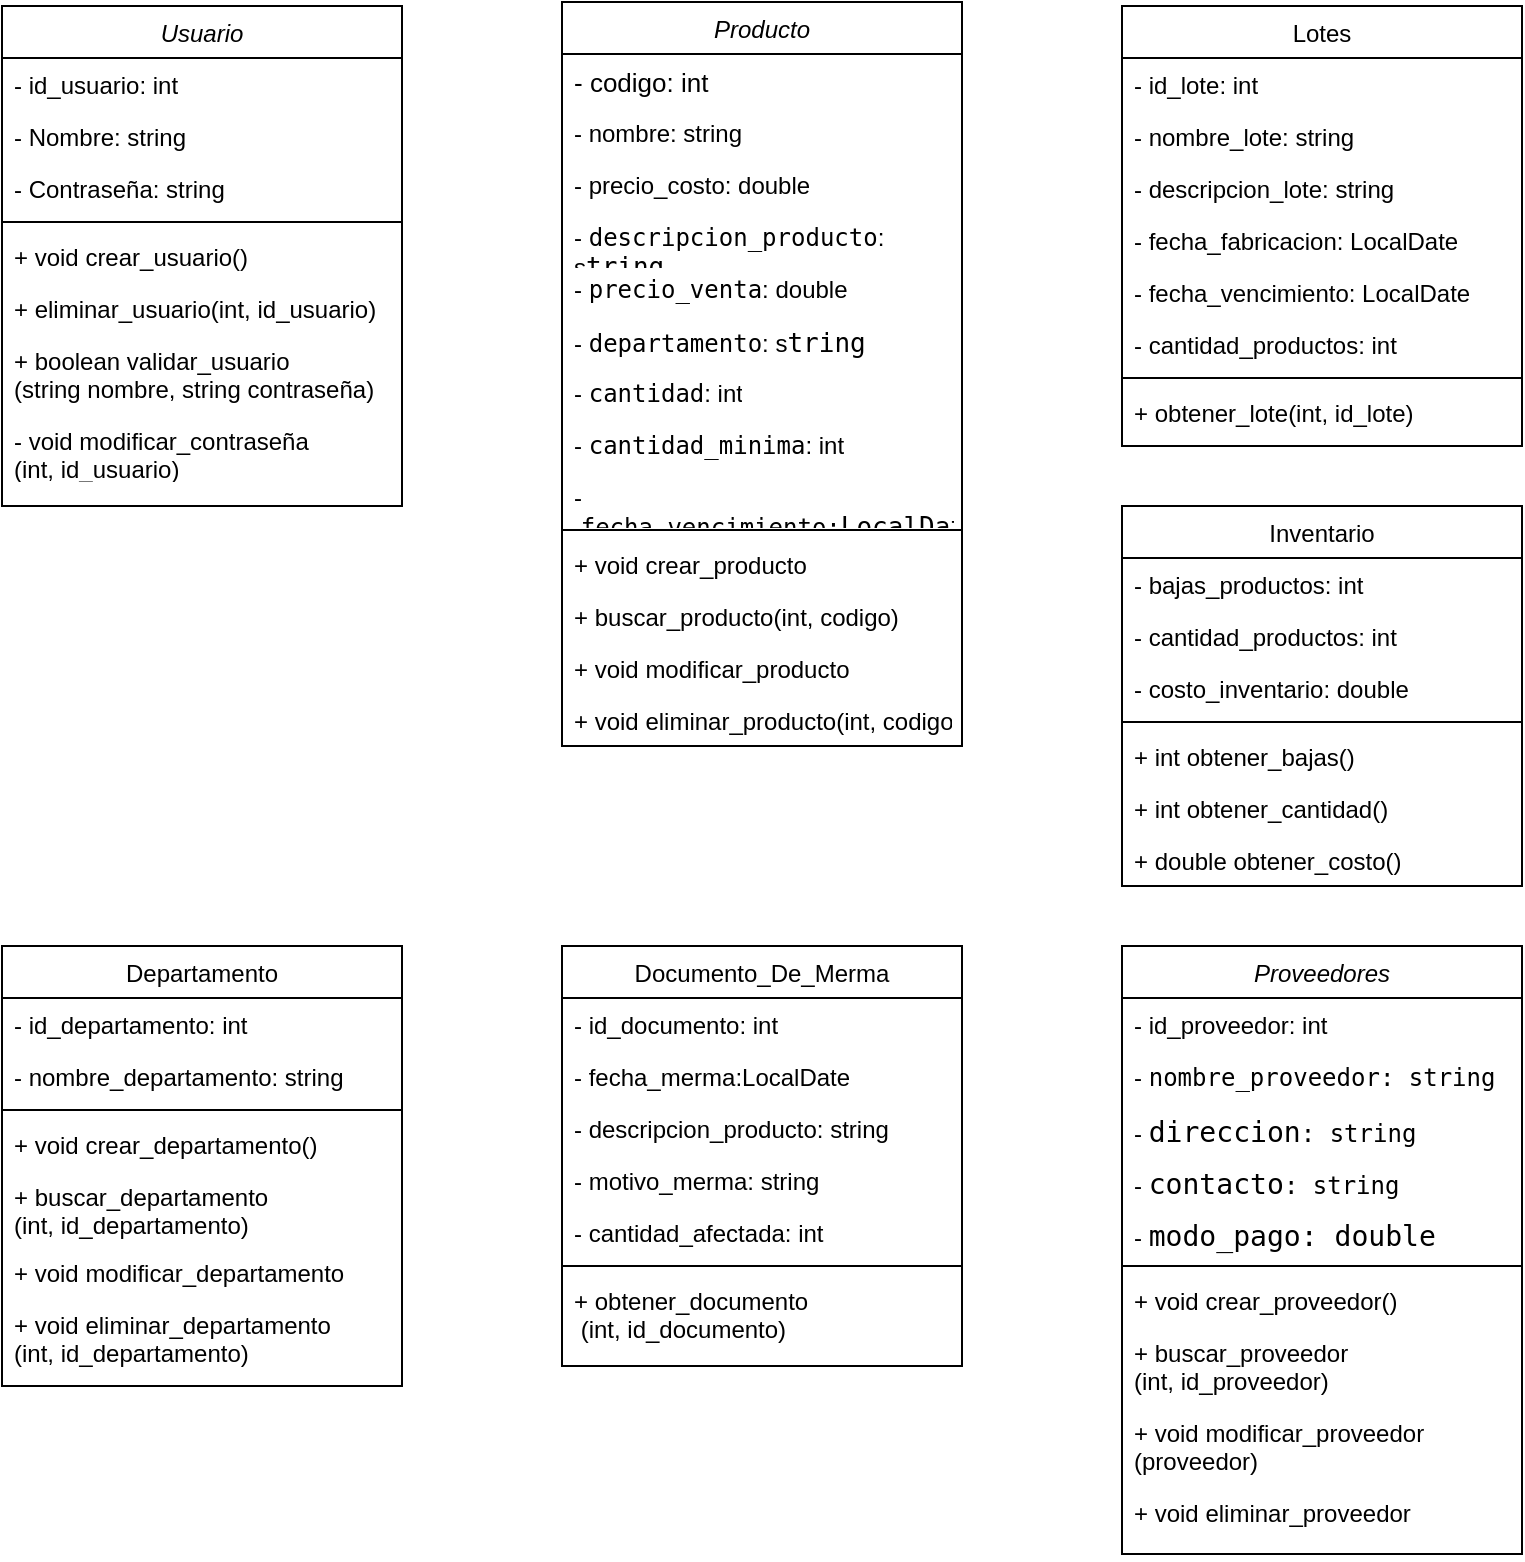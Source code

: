 <mxfile version="24.8.6">
  <diagram id="C5RBs43oDa-KdzZeNtuy" name="Page-1">
    <mxGraphModel dx="756" dy="388" grid="1" gridSize="10" guides="1" tooltips="1" connect="1" arrows="1" fold="1" page="1" pageScale="1" pageWidth="827" pageHeight="1169" math="0" shadow="0">
      <root>
        <mxCell id="WIyWlLk6GJQsqaUBKTNV-0" />
        <mxCell id="WIyWlLk6GJQsqaUBKTNV-1" parent="WIyWlLk6GJQsqaUBKTNV-0" />
        <mxCell id="zkfFHV4jXpPFQw0GAbJ--0" value="Usuario" style="swimlane;fontStyle=2;align=center;verticalAlign=top;childLayout=stackLayout;horizontal=1;startSize=26;horizontalStack=0;resizeParent=1;resizeLast=0;collapsible=1;marginBottom=0;rounded=0;shadow=0;strokeWidth=1;" parent="WIyWlLk6GJQsqaUBKTNV-1" vertex="1">
          <mxGeometry x="40" y="40" width="200" height="250" as="geometry">
            <mxRectangle x="230" y="140" width="160" height="26" as="alternateBounds" />
          </mxGeometry>
        </mxCell>
        <mxCell id="zkfFHV4jXpPFQw0GAbJ--1" value="- id_usuario: int" style="text;align=left;verticalAlign=top;spacingLeft=4;spacingRight=4;overflow=hidden;rotatable=0;points=[[0,0.5],[1,0.5]];portConstraint=eastwest;" parent="zkfFHV4jXpPFQw0GAbJ--0" vertex="1">
          <mxGeometry y="26" width="200" height="26" as="geometry" />
        </mxCell>
        <mxCell id="zkfFHV4jXpPFQw0GAbJ--2" value="- Nombre: string" style="text;align=left;verticalAlign=top;spacingLeft=4;spacingRight=4;overflow=hidden;rotatable=0;points=[[0,0.5],[1,0.5]];portConstraint=eastwest;rounded=0;shadow=0;html=0;" parent="zkfFHV4jXpPFQw0GAbJ--0" vertex="1">
          <mxGeometry y="52" width="200" height="26" as="geometry" />
        </mxCell>
        <mxCell id="zkfFHV4jXpPFQw0GAbJ--3" value="- Contraseña: string" style="text;align=left;verticalAlign=top;spacingLeft=4;spacingRight=4;overflow=hidden;rotatable=0;points=[[0,0.5],[1,0.5]];portConstraint=eastwest;rounded=0;shadow=0;html=0;" parent="zkfFHV4jXpPFQw0GAbJ--0" vertex="1">
          <mxGeometry y="78" width="200" height="26" as="geometry" />
        </mxCell>
        <mxCell id="zkfFHV4jXpPFQw0GAbJ--4" value="" style="line;html=1;strokeWidth=1;align=left;verticalAlign=middle;spacingTop=-1;spacingLeft=3;spacingRight=3;rotatable=0;labelPosition=right;points=[];portConstraint=eastwest;" parent="zkfFHV4jXpPFQw0GAbJ--0" vertex="1">
          <mxGeometry y="104" width="200" height="8" as="geometry" />
        </mxCell>
        <mxCell id="AEPmpZOli4dW2N7cKXhk-19" value="+ void crear_usuario()" style="text;align=left;verticalAlign=top;spacingLeft=4;spacingRight=4;overflow=hidden;rotatable=0;points=[[0,0.5],[1,0.5]];portConstraint=eastwest;" parent="zkfFHV4jXpPFQw0GAbJ--0" vertex="1">
          <mxGeometry y="112" width="200" height="26" as="geometry" />
        </mxCell>
        <mxCell id="AEPmpZOli4dW2N7cKXhk-24" value="+ eliminar_usuario(int, id_usuario)" style="text;align=left;verticalAlign=top;spacingLeft=4;spacingRight=4;overflow=hidden;rotatable=0;points=[[0,0.5],[1,0.5]];portConstraint=eastwest;" parent="zkfFHV4jXpPFQw0GAbJ--0" vertex="1">
          <mxGeometry y="138" width="200" height="26" as="geometry" />
        </mxCell>
        <mxCell id="AEPmpZOli4dW2N7cKXhk-25" value="+ boolean validar_usuario &#xa;(string nombre, string contraseña)" style="text;align=left;verticalAlign=top;spacingLeft=4;spacingRight=4;overflow=hidden;rotatable=0;points=[[0,0.5],[1,0.5]];portConstraint=eastwest;" parent="zkfFHV4jXpPFQw0GAbJ--0" vertex="1">
          <mxGeometry y="164" width="200" height="40" as="geometry" />
        </mxCell>
        <mxCell id="AEPmpZOli4dW2N7cKXhk-23" value="- void modificar_contraseña&#xa;(int, id_usuario)" style="text;align=left;verticalAlign=top;spacingLeft=4;spacingRight=4;overflow=hidden;rotatable=0;points=[[0,0.5],[1,0.5]];portConstraint=eastwest;" parent="zkfFHV4jXpPFQw0GAbJ--0" vertex="1">
          <mxGeometry y="204" width="200" height="30" as="geometry" />
        </mxCell>
        <mxCell id="zkfFHV4jXpPFQw0GAbJ--6" value="Documento_De_Merma" style="swimlane;fontStyle=0;align=center;verticalAlign=top;childLayout=stackLayout;horizontal=1;startSize=26;horizontalStack=0;resizeParent=1;resizeLast=0;collapsible=1;marginBottom=0;rounded=0;shadow=0;strokeWidth=1;" parent="WIyWlLk6GJQsqaUBKTNV-1" vertex="1">
          <mxGeometry x="320" y="510" width="200" height="210" as="geometry">
            <mxRectangle x="130" y="380" width="160" height="26" as="alternateBounds" />
          </mxGeometry>
        </mxCell>
        <mxCell id="zkfFHV4jXpPFQw0GAbJ--7" value="- id_documento: int" style="text;align=left;verticalAlign=top;spacingLeft=4;spacingRight=4;overflow=hidden;rotatable=0;points=[[0,0.5],[1,0.5]];portConstraint=eastwest;" parent="zkfFHV4jXpPFQw0GAbJ--6" vertex="1">
          <mxGeometry y="26" width="200" height="26" as="geometry" />
        </mxCell>
        <mxCell id="PkGunIE6QeiL3xr68-80-14" value="- fecha_merma:LocalDate" style="text;align=left;verticalAlign=top;spacingLeft=4;spacingRight=4;overflow=hidden;rotatable=0;points=[[0,0.5],[1,0.5]];portConstraint=eastwest;" parent="zkfFHV4jXpPFQw0GAbJ--6" vertex="1">
          <mxGeometry y="52" width="200" height="26" as="geometry" />
        </mxCell>
        <mxCell id="PkGunIE6QeiL3xr68-80-15" value="- descripcion_producto: string" style="text;align=left;verticalAlign=top;spacingLeft=4;spacingRight=4;overflow=hidden;rotatable=0;points=[[0,0.5],[1,0.5]];portConstraint=eastwest;" parent="zkfFHV4jXpPFQw0GAbJ--6" vertex="1">
          <mxGeometry y="78" width="200" height="26" as="geometry" />
        </mxCell>
        <mxCell id="PkGunIE6QeiL3xr68-80-16" value="- motivo_merma: string" style="text;align=left;verticalAlign=top;spacingLeft=4;spacingRight=4;overflow=hidden;rotatable=0;points=[[0,0.5],[1,0.5]];portConstraint=eastwest;" parent="zkfFHV4jXpPFQw0GAbJ--6" vertex="1">
          <mxGeometry y="104" width="200" height="26" as="geometry" />
        </mxCell>
        <mxCell id="PkGunIE6QeiL3xr68-80-13" value="- cantidad_afectada: int" style="text;align=left;verticalAlign=top;spacingLeft=4;spacingRight=4;overflow=hidden;rotatable=0;points=[[0,0.5],[1,0.5]];portConstraint=eastwest;" parent="zkfFHV4jXpPFQw0GAbJ--6" vertex="1">
          <mxGeometry y="130" width="200" height="26" as="geometry" />
        </mxCell>
        <mxCell id="zkfFHV4jXpPFQw0GAbJ--9" value="" style="line;html=1;strokeWidth=1;align=left;verticalAlign=middle;spacingTop=-1;spacingLeft=3;spacingRight=3;rotatable=0;labelPosition=right;points=[];portConstraint=eastwest;" parent="zkfFHV4jXpPFQw0GAbJ--6" vertex="1">
          <mxGeometry y="156" width="200" height="8" as="geometry" />
        </mxCell>
        <mxCell id="zkfFHV4jXpPFQw0GAbJ--10" value="+ obtener_documento &#xa; (int, id_documento)" style="text;align=left;verticalAlign=top;spacingLeft=4;spacingRight=4;overflow=hidden;rotatable=0;points=[[0,0.5],[1,0.5]];portConstraint=eastwest;fontStyle=0" parent="zkfFHV4jXpPFQw0GAbJ--6" vertex="1">
          <mxGeometry y="164" width="200" height="46" as="geometry" />
        </mxCell>
        <mxCell id="AEPmpZOli4dW2N7cKXhk-31" value="Inventario" style="swimlane;fontStyle=0;align=center;verticalAlign=top;childLayout=stackLayout;horizontal=1;startSize=26;horizontalStack=0;resizeParent=1;resizeLast=0;collapsible=1;marginBottom=0;rounded=0;shadow=0;strokeWidth=1;" parent="WIyWlLk6GJQsqaUBKTNV-1" vertex="1">
          <mxGeometry x="600" y="290" width="200" height="190" as="geometry">
            <mxRectangle x="130" y="380" width="160" height="26" as="alternateBounds" />
          </mxGeometry>
        </mxCell>
        <mxCell id="AEPmpZOli4dW2N7cKXhk-32" value="- bajas_productos: int" style="text;align=left;verticalAlign=top;spacingLeft=4;spacingRight=4;overflow=hidden;rotatable=0;points=[[0,0.5],[1,0.5]];portConstraint=eastwest;" parent="AEPmpZOli4dW2N7cKXhk-31" vertex="1">
          <mxGeometry y="26" width="200" height="26" as="geometry" />
        </mxCell>
        <mxCell id="PkGunIE6QeiL3xr68-80-6" value="- cantidad_productos: int" style="text;align=left;verticalAlign=top;spacingLeft=4;spacingRight=4;overflow=hidden;rotatable=0;points=[[0,0.5],[1,0.5]];portConstraint=eastwest;" parent="AEPmpZOli4dW2N7cKXhk-31" vertex="1">
          <mxGeometry y="52" width="200" height="26" as="geometry" />
        </mxCell>
        <mxCell id="PkGunIE6QeiL3xr68-80-5" value="- costo_inventario: double" style="text;align=left;verticalAlign=top;spacingLeft=4;spacingRight=4;overflow=hidden;rotatable=0;points=[[0,0.5],[1,0.5]];portConstraint=eastwest;" parent="AEPmpZOli4dW2N7cKXhk-31" vertex="1">
          <mxGeometry y="78" width="200" height="26" as="geometry" />
        </mxCell>
        <mxCell id="AEPmpZOli4dW2N7cKXhk-33" value="" style="line;html=1;strokeWidth=1;align=left;verticalAlign=middle;spacingTop=-1;spacingLeft=3;spacingRight=3;rotatable=0;labelPosition=right;points=[];portConstraint=eastwest;" parent="AEPmpZOli4dW2N7cKXhk-31" vertex="1">
          <mxGeometry y="104" width="200" height="8" as="geometry" />
        </mxCell>
        <mxCell id="AEPmpZOli4dW2N7cKXhk-34" value="+ int obtener_bajas()" style="text;align=left;verticalAlign=top;spacingLeft=4;spacingRight=4;overflow=hidden;rotatable=0;points=[[0,0.5],[1,0.5]];portConstraint=eastwest;fontStyle=0" parent="AEPmpZOli4dW2N7cKXhk-31" vertex="1">
          <mxGeometry y="112" width="200" height="26" as="geometry" />
        </mxCell>
        <mxCell id="AEPmpZOli4dW2N7cKXhk-35" value="+ int obtener_cantidad()" style="text;align=left;verticalAlign=top;spacingLeft=4;spacingRight=4;overflow=hidden;rotatable=0;points=[[0,0.5],[1,0.5]];portConstraint=eastwest;" parent="AEPmpZOli4dW2N7cKXhk-31" vertex="1">
          <mxGeometry y="138" width="200" height="26" as="geometry" />
        </mxCell>
        <mxCell id="AEPmpZOli4dW2N7cKXhk-37" value="+ double obtener_costo()" style="text;align=left;verticalAlign=top;spacingLeft=4;spacingRight=4;overflow=hidden;rotatable=0;points=[[0,0.5],[1,0.5]];portConstraint=eastwest;" parent="AEPmpZOli4dW2N7cKXhk-31" vertex="1">
          <mxGeometry y="164" width="200" height="26" as="geometry" />
        </mxCell>
        <mxCell id="AEPmpZOli4dW2N7cKXhk-61" value="Proveedores" style="swimlane;fontStyle=2;align=center;verticalAlign=top;childLayout=stackLayout;horizontal=1;startSize=26;horizontalStack=0;resizeParent=1;resizeLast=0;collapsible=1;marginBottom=0;rounded=0;shadow=0;strokeWidth=1;" parent="WIyWlLk6GJQsqaUBKTNV-1" vertex="1">
          <mxGeometry x="600" y="510" width="200" height="304" as="geometry">
            <mxRectangle x="230" y="140" width="160" height="26" as="alternateBounds" />
          </mxGeometry>
        </mxCell>
        <mxCell id="AEPmpZOli4dW2N7cKXhk-62" value="- id_proveedor: int" style="text;align=left;verticalAlign=top;spacingLeft=4;spacingRight=4;overflow=hidden;rotatable=0;points=[[0,0.5],[1,0.5]];portConstraint=eastwest;" parent="AEPmpZOli4dW2N7cKXhk-61" vertex="1">
          <mxGeometry y="26" width="200" height="26" as="geometry" />
        </mxCell>
        <mxCell id="AEPmpZOli4dW2N7cKXhk-66" value="&lt;font style=&quot;font-size: 12px;&quot;&gt;&lt;span style=&quot;text-wrap-mode: nowrap;&quot;&gt;-&amp;nbsp;&lt;/span&gt;&lt;span style=&quot;font-family: monospace; text-align: center;&quot;&gt;nombre_proveedor: string&lt;/span&gt;&lt;/font&gt;" style="text;strokeColor=none;fillColor=none;align=left;verticalAlign=top;spacingLeft=4;spacingRight=4;overflow=hidden;rotatable=0;points=[[0,0.5],[1,0.5]];portConstraint=eastwest;whiteSpace=wrap;html=1;" parent="AEPmpZOli4dW2N7cKXhk-61" vertex="1">
          <mxGeometry y="52" width="200" height="26" as="geometry" />
        </mxCell>
        <mxCell id="AEPmpZOli4dW2N7cKXhk-65" value="&lt;span style=&quot;text-wrap-mode: nowrap;&quot;&gt;-&amp;nbsp;&lt;/span&gt;&lt;span style=&quot;font-family: monospace; font-size: 14.04px; text-align: center;&quot;&gt;direccion&lt;/span&gt;&lt;span style=&quot;font-family: monospace; text-align: center;&quot;&gt;: string&lt;/span&gt;" style="text;strokeColor=none;fillColor=none;align=left;verticalAlign=top;spacingLeft=4;spacingRight=4;overflow=hidden;rotatable=0;points=[[0,0.5],[1,0.5]];portConstraint=eastwest;whiteSpace=wrap;html=1;" parent="AEPmpZOli4dW2N7cKXhk-61" vertex="1">
          <mxGeometry y="78" width="200" height="26" as="geometry" />
        </mxCell>
        <mxCell id="AEPmpZOli4dW2N7cKXhk-99" value="&lt;span style=&quot;text-wrap-mode: nowrap;&quot;&gt;-&amp;nbsp;&lt;/span&gt;&lt;span style=&quot;font-family: monospace; font-size: 14.04px; text-align: center;&quot;&gt;contacto&lt;/span&gt;&lt;span style=&quot;font-family: monospace; text-align: center;&quot;&gt;: string&lt;/span&gt;" style="text;strokeColor=none;fillColor=none;align=left;verticalAlign=top;spacingLeft=4;spacingRight=4;overflow=hidden;rotatable=0;points=[[0,0.5],[1,0.5]];portConstraint=eastwest;whiteSpace=wrap;html=1;" parent="AEPmpZOli4dW2N7cKXhk-61" vertex="1">
          <mxGeometry y="104" width="200" height="26" as="geometry" />
        </mxCell>
        <mxCell id="AEPmpZOli4dW2N7cKXhk-103" value="&lt;span style=&quot;text-wrap-mode: nowrap;&quot;&gt;-&amp;nbsp;&lt;/span&gt;&lt;span style=&quot;font-family: monospace; font-size: 14.04px; text-align: center;&quot;&gt;modo_pago: double&lt;/span&gt;" style="text;strokeColor=none;fillColor=none;align=left;verticalAlign=top;spacingLeft=4;spacingRight=4;overflow=hidden;rotatable=0;points=[[0,0.5],[1,0.5]];portConstraint=eastwest;whiteSpace=wrap;html=1;" parent="AEPmpZOli4dW2N7cKXhk-61" vertex="1">
          <mxGeometry y="130" width="200" height="26" as="geometry" />
        </mxCell>
        <mxCell id="AEPmpZOli4dW2N7cKXhk-69" value="" style="line;html=1;strokeWidth=1;align=left;verticalAlign=middle;spacingTop=-1;spacingLeft=3;spacingRight=3;rotatable=0;labelPosition=right;points=[];portConstraint=eastwest;" parent="AEPmpZOli4dW2N7cKXhk-61" vertex="1">
          <mxGeometry y="156" width="200" height="8" as="geometry" />
        </mxCell>
        <mxCell id="9rkBWfhvwwIUuKAjocJV-7" value="+ void crear_proveedor()" style="text;align=left;verticalAlign=top;spacingLeft=4;spacingRight=4;overflow=hidden;rotatable=0;points=[[0,0.5],[1,0.5]];portConstraint=eastwest;" parent="AEPmpZOli4dW2N7cKXhk-61" vertex="1">
          <mxGeometry y="164" width="200" height="26" as="geometry" />
        </mxCell>
        <mxCell id="AEPmpZOli4dW2N7cKXhk-75" value="+ buscar_proveedor&#xa;(int, id_proveedor)" style="text;align=left;verticalAlign=top;spacingLeft=4;spacingRight=4;overflow=hidden;rotatable=0;points=[[0,0.5],[1,0.5]];portConstraint=eastwest;" parent="AEPmpZOli4dW2N7cKXhk-61" vertex="1">
          <mxGeometry y="190" width="200" height="40" as="geometry" />
        </mxCell>
        <mxCell id="AEPmpZOli4dW2N7cKXhk-76" value="+ void modificar_proveedor&#xa;(proveedor)" style="text;align=left;verticalAlign=top;spacingLeft=4;spacingRight=4;overflow=hidden;rotatable=0;points=[[0,0.5],[1,0.5]];portConstraint=eastwest;" parent="AEPmpZOli4dW2N7cKXhk-61" vertex="1">
          <mxGeometry y="230" width="200" height="40" as="geometry" />
        </mxCell>
        <mxCell id="AEPmpZOli4dW2N7cKXhk-98" value="+ void eliminar_proveedor" style="text;align=left;verticalAlign=top;spacingLeft=4;spacingRight=4;overflow=hidden;rotatable=0;points=[[0,0.5],[1,0.5]];portConstraint=eastwest;" parent="AEPmpZOli4dW2N7cKXhk-61" vertex="1">
          <mxGeometry y="270" width="200" height="34" as="geometry" />
        </mxCell>
        <mxCell id="AEPmpZOli4dW2N7cKXhk-80" value="Producto" style="swimlane;fontStyle=2;align=center;verticalAlign=top;childLayout=stackLayout;horizontal=1;startSize=26;horizontalStack=0;resizeParent=1;resizeLast=0;collapsible=1;marginBottom=0;rounded=0;shadow=0;strokeWidth=1;" parent="WIyWlLk6GJQsqaUBKTNV-1" vertex="1">
          <mxGeometry x="320" y="38" width="200" height="372" as="geometry">
            <mxRectangle x="230" y="140" width="160" height="26" as="alternateBounds" />
          </mxGeometry>
        </mxCell>
        <mxCell id="AEPmpZOli4dW2N7cKXhk-81" value="- codigo: int" style="text;align=left;verticalAlign=top;spacingLeft=4;spacingRight=4;overflow=hidden;rotatable=0;points=[[0,0.5],[1,0.5]];portConstraint=eastwest;fontSize=13;" parent="AEPmpZOli4dW2N7cKXhk-80" vertex="1">
          <mxGeometry y="26" width="200" height="26" as="geometry" />
        </mxCell>
        <mxCell id="AEPmpZOli4dW2N7cKXhk-82" value="- nombre: string" style="text;align=left;verticalAlign=top;spacingLeft=4;spacingRight=4;overflow=hidden;rotatable=0;points=[[0,0.5],[1,0.5]];portConstraint=eastwest;rounded=0;shadow=0;html=0;" parent="AEPmpZOli4dW2N7cKXhk-80" vertex="1">
          <mxGeometry y="52" width="200" height="26" as="geometry" />
        </mxCell>
        <mxCell id="AEPmpZOli4dW2N7cKXhk-83" value="- precio_costo: double" style="text;align=left;verticalAlign=top;spacingLeft=4;spacingRight=4;overflow=hidden;rotatable=0;points=[[0,0.5],[1,0.5]];portConstraint=eastwest;rounded=0;shadow=0;html=0;" parent="AEPmpZOli4dW2N7cKXhk-80" vertex="1">
          <mxGeometry y="78" width="200" height="26" as="geometry" />
        </mxCell>
        <mxCell id="AEPmpZOli4dW2N7cKXhk-84" value="&lt;span style=&quot;text-wrap-mode: nowrap;&quot;&gt;-&amp;nbsp;&lt;/span&gt;&lt;span style=&quot;font-family: monospace; text-align: center;&quot;&gt;descripcion_producto&lt;/span&gt;&lt;span style=&quot;text-wrap-mode: nowrap;&quot;&gt;: s&lt;/span&gt;&lt;span style=&quot;padding: 0px; margin: 0px; font-family: monospace; font-size: medium; text-align: center;&quot;&gt;tring&lt;/span&gt;" style="text;strokeColor=none;fillColor=none;align=left;verticalAlign=top;spacingLeft=4;spacingRight=4;overflow=hidden;rotatable=0;points=[[0,0.5],[1,0.5]];portConstraint=eastwest;whiteSpace=wrap;html=1;" parent="AEPmpZOli4dW2N7cKXhk-80" vertex="1">
          <mxGeometry y="104" width="200" height="26" as="geometry" />
        </mxCell>
        <mxCell id="AEPmpZOli4dW2N7cKXhk-85" value="&lt;span style=&quot;text-wrap-mode: nowrap;&quot;&gt;-&amp;nbsp;&lt;/span&gt;&lt;span style=&quot;font-family: monospace; text-align: center;&quot;&gt;precio_venta&lt;/span&gt;&lt;span style=&quot;text-wrap-mode: nowrap;&quot;&gt;: double&lt;/span&gt;" style="text;strokeColor=none;fillColor=none;align=left;verticalAlign=top;spacingLeft=4;spacingRight=4;overflow=hidden;rotatable=0;points=[[0,0.5],[1,0.5]];portConstraint=eastwest;whiteSpace=wrap;html=1;" parent="AEPmpZOli4dW2N7cKXhk-80" vertex="1">
          <mxGeometry y="130" width="200" height="26" as="geometry" />
        </mxCell>
        <mxCell id="AEPmpZOli4dW2N7cKXhk-86" value="&lt;span style=&quot;text-wrap-mode: nowrap;&quot;&gt;-&amp;nbsp;&lt;/span&gt;&lt;span style=&quot;font-family: monospace; text-align: center;&quot;&gt;departamento&lt;/span&gt;&lt;span style=&quot;text-wrap-mode: nowrap;&quot;&gt;: s&lt;/span&gt;&lt;span style=&quot;padding: 0px; margin: 0px; font-family: monospace; font-size: medium; text-align: center;&quot;&gt;tring&lt;/span&gt;" style="text;strokeColor=none;fillColor=none;align=left;verticalAlign=top;spacingLeft=4;spacingRight=4;overflow=hidden;rotatable=0;points=[[0,0.5],[1,0.5]];portConstraint=eastwest;whiteSpace=wrap;html=1;" parent="AEPmpZOli4dW2N7cKXhk-80" vertex="1">
          <mxGeometry y="156" width="200" height="26" as="geometry" />
        </mxCell>
        <mxCell id="PkGunIE6QeiL3xr68-80-1" value="&lt;span style=&quot;text-wrap-mode: nowrap;&quot;&gt;-&amp;nbsp;&lt;/span&gt;&lt;span style=&quot;font-family: monospace; text-align: center;&quot;&gt;cantidad&lt;/span&gt;&lt;span style=&quot;text-wrap-mode: nowrap;&quot;&gt;: int&lt;/span&gt;" style="text;strokeColor=none;fillColor=none;align=left;verticalAlign=top;spacingLeft=4;spacingRight=4;overflow=hidden;rotatable=0;points=[[0,0.5],[1,0.5]];portConstraint=eastwest;whiteSpace=wrap;html=1;" parent="AEPmpZOli4dW2N7cKXhk-80" vertex="1">
          <mxGeometry y="182" width="200" height="26" as="geometry" />
        </mxCell>
        <mxCell id="PkGunIE6QeiL3xr68-80-3" value="&lt;span style=&quot;text-wrap-mode: nowrap;&quot;&gt;-&amp;nbsp;&lt;/span&gt;&lt;span style=&quot;font-family: monospace; text-align: center;&quot;&gt;cantidad_minima&lt;/span&gt;&lt;span style=&quot;text-wrap-mode: nowrap;&quot;&gt;: int&lt;/span&gt;" style="text;strokeColor=none;fillColor=none;align=left;verticalAlign=top;spacingLeft=4;spacingRight=4;overflow=hidden;rotatable=0;points=[[0,0.5],[1,0.5]];portConstraint=eastwest;whiteSpace=wrap;html=1;" parent="AEPmpZOli4dW2N7cKXhk-80" vertex="1">
          <mxGeometry y="208" width="200" height="26" as="geometry" />
        </mxCell>
        <mxCell id="PkGunIE6QeiL3xr68-80-2" value="&lt;span style=&quot;text-wrap-mode: nowrap;&quot;&gt;-&amp;nbsp;&lt;/span&gt;&lt;span style=&quot;font-family: monospace; text-align: center;&quot;&gt;fecha_vencimiento:&lt;/span&gt;&lt;span style=&quot;font-family: monospace; font-size: medium; text-align: center;&quot;&gt;LocalDate&lt;/span&gt;" style="text;strokeColor=none;fillColor=none;align=left;verticalAlign=top;spacingLeft=4;spacingRight=4;overflow=hidden;rotatable=0;points=[[0,0.5],[1,0.5]];portConstraint=eastwest;whiteSpace=wrap;html=1;" parent="AEPmpZOli4dW2N7cKXhk-80" vertex="1">
          <mxGeometry y="234" width="200" height="26" as="geometry" />
        </mxCell>
        <mxCell id="AEPmpZOli4dW2N7cKXhk-87" value="" style="line;html=1;strokeWidth=1;align=left;verticalAlign=middle;spacingTop=-1;spacingLeft=3;spacingRight=3;rotatable=0;labelPosition=right;points=[];portConstraint=eastwest;" parent="AEPmpZOli4dW2N7cKXhk-80" vertex="1">
          <mxGeometry y="260" width="200" height="8" as="geometry" />
        </mxCell>
        <mxCell id="AEPmpZOli4dW2N7cKXhk-88" value="+ void crear_producto" style="text;align=left;verticalAlign=top;spacingLeft=4;spacingRight=4;overflow=hidden;rotatable=0;points=[[0,0.5],[1,0.5]];portConstraint=eastwest;" parent="AEPmpZOli4dW2N7cKXhk-80" vertex="1">
          <mxGeometry y="268" width="200" height="26" as="geometry" />
        </mxCell>
        <mxCell id="AEPmpZOli4dW2N7cKXhk-89" value="+ buscar_producto(int, codigo)" style="text;align=left;verticalAlign=top;spacingLeft=4;spacingRight=4;overflow=hidden;rotatable=0;points=[[0,0.5],[1,0.5]];portConstraint=eastwest;" parent="AEPmpZOli4dW2N7cKXhk-80" vertex="1">
          <mxGeometry y="294" width="200" height="26" as="geometry" />
        </mxCell>
        <mxCell id="AEPmpZOli4dW2N7cKXhk-90" value="+ void modificar_producto" style="text;align=left;verticalAlign=top;spacingLeft=4;spacingRight=4;overflow=hidden;rotatable=0;points=[[0,0.5],[1,0.5]];portConstraint=eastwest;" parent="AEPmpZOli4dW2N7cKXhk-80" vertex="1">
          <mxGeometry y="320" width="200" height="26" as="geometry" />
        </mxCell>
        <mxCell id="AEPmpZOli4dW2N7cKXhk-91" value="+ void eliminar_producto(int, codigo)" style="text;align=left;verticalAlign=top;spacingLeft=4;spacingRight=4;overflow=hidden;rotatable=0;points=[[0,0.5],[1,0.5]];portConstraint=eastwest;" parent="AEPmpZOli4dW2N7cKXhk-80" vertex="1">
          <mxGeometry y="346" width="200" height="26" as="geometry" />
        </mxCell>
        <mxCell id="vBzN3tZpcap-TTZxw3AA-22" value="Lotes" style="swimlane;fontStyle=0;align=center;verticalAlign=top;childLayout=stackLayout;horizontal=1;startSize=26;horizontalStack=0;resizeParent=1;resizeLast=0;collapsible=1;marginBottom=0;rounded=0;shadow=0;strokeWidth=1;" parent="WIyWlLk6GJQsqaUBKTNV-1" vertex="1">
          <mxGeometry x="600" y="40" width="200" height="220" as="geometry">
            <mxRectangle x="130" y="380" width="160" height="26" as="alternateBounds" />
          </mxGeometry>
        </mxCell>
        <mxCell id="vBzN3tZpcap-TTZxw3AA-23" value="- id_lote: int" style="text;align=left;verticalAlign=top;spacingLeft=4;spacingRight=4;overflow=hidden;rotatable=0;points=[[0,0.5],[1,0.5]];portConstraint=eastwest;" parent="vBzN3tZpcap-TTZxw3AA-22" vertex="1">
          <mxGeometry y="26" width="200" height="26" as="geometry" />
        </mxCell>
        <mxCell id="vBzN3tZpcap-TTZxw3AA-29" value="- nombre_lote: string" style="text;align=left;verticalAlign=top;spacingLeft=4;spacingRight=4;overflow=hidden;rotatable=0;points=[[0,0.5],[1,0.5]];portConstraint=eastwest;" parent="vBzN3tZpcap-TTZxw3AA-22" vertex="1">
          <mxGeometry y="52" width="200" height="26" as="geometry" />
        </mxCell>
        <mxCell id="vBzN3tZpcap-TTZxw3AA-30" value="- descripcion_lote: string" style="text;align=left;verticalAlign=top;spacingLeft=4;spacingRight=4;overflow=hidden;rotatable=0;points=[[0,0.5],[1,0.5]];portConstraint=eastwest;" parent="vBzN3tZpcap-TTZxw3AA-22" vertex="1">
          <mxGeometry y="78" width="200" height="26" as="geometry" />
        </mxCell>
        <mxCell id="vBzN3tZpcap-TTZxw3AA-32" value="- fecha_fabricacion: LocalDate" style="text;align=left;verticalAlign=top;spacingLeft=4;spacingRight=4;overflow=hidden;rotatable=0;points=[[0,0.5],[1,0.5]];portConstraint=eastwest;" parent="vBzN3tZpcap-TTZxw3AA-22" vertex="1">
          <mxGeometry y="104" width="200" height="26" as="geometry" />
        </mxCell>
        <mxCell id="vBzN3tZpcap-TTZxw3AA-28" value="- fecha_vencimiento: LocalDate" style="text;align=left;verticalAlign=top;spacingLeft=4;spacingRight=4;overflow=hidden;rotatable=0;points=[[0,0.5],[1,0.5]];portConstraint=eastwest;" parent="vBzN3tZpcap-TTZxw3AA-22" vertex="1">
          <mxGeometry y="130" width="200" height="26" as="geometry" />
        </mxCell>
        <mxCell id="PkGunIE6QeiL3xr68-80-4" value="- cantidad_productos: int" style="text;align=left;verticalAlign=top;spacingLeft=4;spacingRight=4;overflow=hidden;rotatable=0;points=[[0,0.5],[1,0.5]];portConstraint=eastwest;" parent="vBzN3tZpcap-TTZxw3AA-22" vertex="1">
          <mxGeometry y="156" width="200" height="26" as="geometry" />
        </mxCell>
        <mxCell id="vBzN3tZpcap-TTZxw3AA-24" value="" style="line;html=1;strokeWidth=1;align=left;verticalAlign=middle;spacingTop=-1;spacingLeft=3;spacingRight=3;rotatable=0;labelPosition=right;points=[];portConstraint=eastwest;" parent="vBzN3tZpcap-TTZxw3AA-22" vertex="1">
          <mxGeometry y="182" width="200" height="8" as="geometry" />
        </mxCell>
        <mxCell id="vBzN3tZpcap-TTZxw3AA-35" value="+ obtener_lote(int, id_lote)" style="text;align=left;verticalAlign=top;spacingLeft=4;spacingRight=4;overflow=hidden;rotatable=0;points=[[0,0.5],[1,0.5]];portConstraint=eastwest;" parent="vBzN3tZpcap-TTZxw3AA-22" vertex="1">
          <mxGeometry y="190" width="200" height="26" as="geometry" />
        </mxCell>
        <mxCell id="PkGunIE6QeiL3xr68-80-7" value="Departamento" style="swimlane;fontStyle=0;align=center;verticalAlign=top;childLayout=stackLayout;horizontal=1;startSize=26;horizontalStack=0;resizeParent=1;resizeLast=0;collapsible=1;marginBottom=0;rounded=0;shadow=0;strokeWidth=1;" parent="WIyWlLk6GJQsqaUBKTNV-1" vertex="1">
          <mxGeometry x="40" y="510" width="200" height="220" as="geometry">
            <mxRectangle x="130" y="380" width="160" height="26" as="alternateBounds" />
          </mxGeometry>
        </mxCell>
        <mxCell id="PkGunIE6QeiL3xr68-80-8" value="- id_departamento: int" style="text;align=left;verticalAlign=top;spacingLeft=4;spacingRight=4;overflow=hidden;rotatable=0;points=[[0,0.5],[1,0.5]];portConstraint=eastwest;" parent="PkGunIE6QeiL3xr68-80-7" vertex="1">
          <mxGeometry y="26" width="200" height="26" as="geometry" />
        </mxCell>
        <mxCell id="PkGunIE6QeiL3xr68-80-17" value="- nombre_departamento: string" style="text;align=left;verticalAlign=top;spacingLeft=4;spacingRight=4;overflow=hidden;rotatable=0;points=[[0,0.5],[1,0.5]];portConstraint=eastwest;" parent="PkGunIE6QeiL3xr68-80-7" vertex="1">
          <mxGeometry y="52" width="200" height="26" as="geometry" />
        </mxCell>
        <mxCell id="PkGunIE6QeiL3xr68-80-9" value="" style="line;html=1;strokeWidth=1;align=left;verticalAlign=middle;spacingTop=-1;spacingLeft=3;spacingRight=3;rotatable=0;labelPosition=right;points=[];portConstraint=eastwest;" parent="PkGunIE6QeiL3xr68-80-7" vertex="1">
          <mxGeometry y="78" width="200" height="8" as="geometry" />
        </mxCell>
        <mxCell id="PkGunIE6QeiL3xr68-80-10" value="+ void crear_departamento()" style="text;align=left;verticalAlign=top;spacingLeft=4;spacingRight=4;overflow=hidden;rotatable=0;points=[[0,0.5],[1,0.5]];portConstraint=eastwest;fontStyle=0" parent="PkGunIE6QeiL3xr68-80-7" vertex="1">
          <mxGeometry y="86" width="200" height="26" as="geometry" />
        </mxCell>
        <mxCell id="PkGunIE6QeiL3xr68-80-19" value="+ buscar_departamento&#xa;(int, id_departamento)" style="text;align=left;verticalAlign=top;spacingLeft=4;spacingRight=4;overflow=hidden;rotatable=0;points=[[0,0.5],[1,0.5]];portConstraint=eastwest;fontStyle=0" parent="PkGunIE6QeiL3xr68-80-7" vertex="1">
          <mxGeometry y="112" width="200" height="38" as="geometry" />
        </mxCell>
        <mxCell id="PkGunIE6QeiL3xr68-80-18" value="+ void modificar_departamento" style="text;align=left;verticalAlign=top;spacingLeft=4;spacingRight=4;overflow=hidden;rotatable=0;points=[[0,0.5],[1,0.5]];portConstraint=eastwest;fontStyle=0" parent="PkGunIE6QeiL3xr68-80-7" vertex="1">
          <mxGeometry y="150" width="200" height="26" as="geometry" />
        </mxCell>
        <mxCell id="PkGunIE6QeiL3xr68-80-11" value="+ void eliminar_departamento&#xa;(int, id_departamento)" style="text;align=left;verticalAlign=top;spacingLeft=4;spacingRight=4;overflow=hidden;rotatable=0;points=[[0,0.5],[1,0.5]];portConstraint=eastwest;" parent="PkGunIE6QeiL3xr68-80-7" vertex="1">
          <mxGeometry y="176" width="200" height="44" as="geometry" />
        </mxCell>
      </root>
    </mxGraphModel>
  </diagram>
</mxfile>
